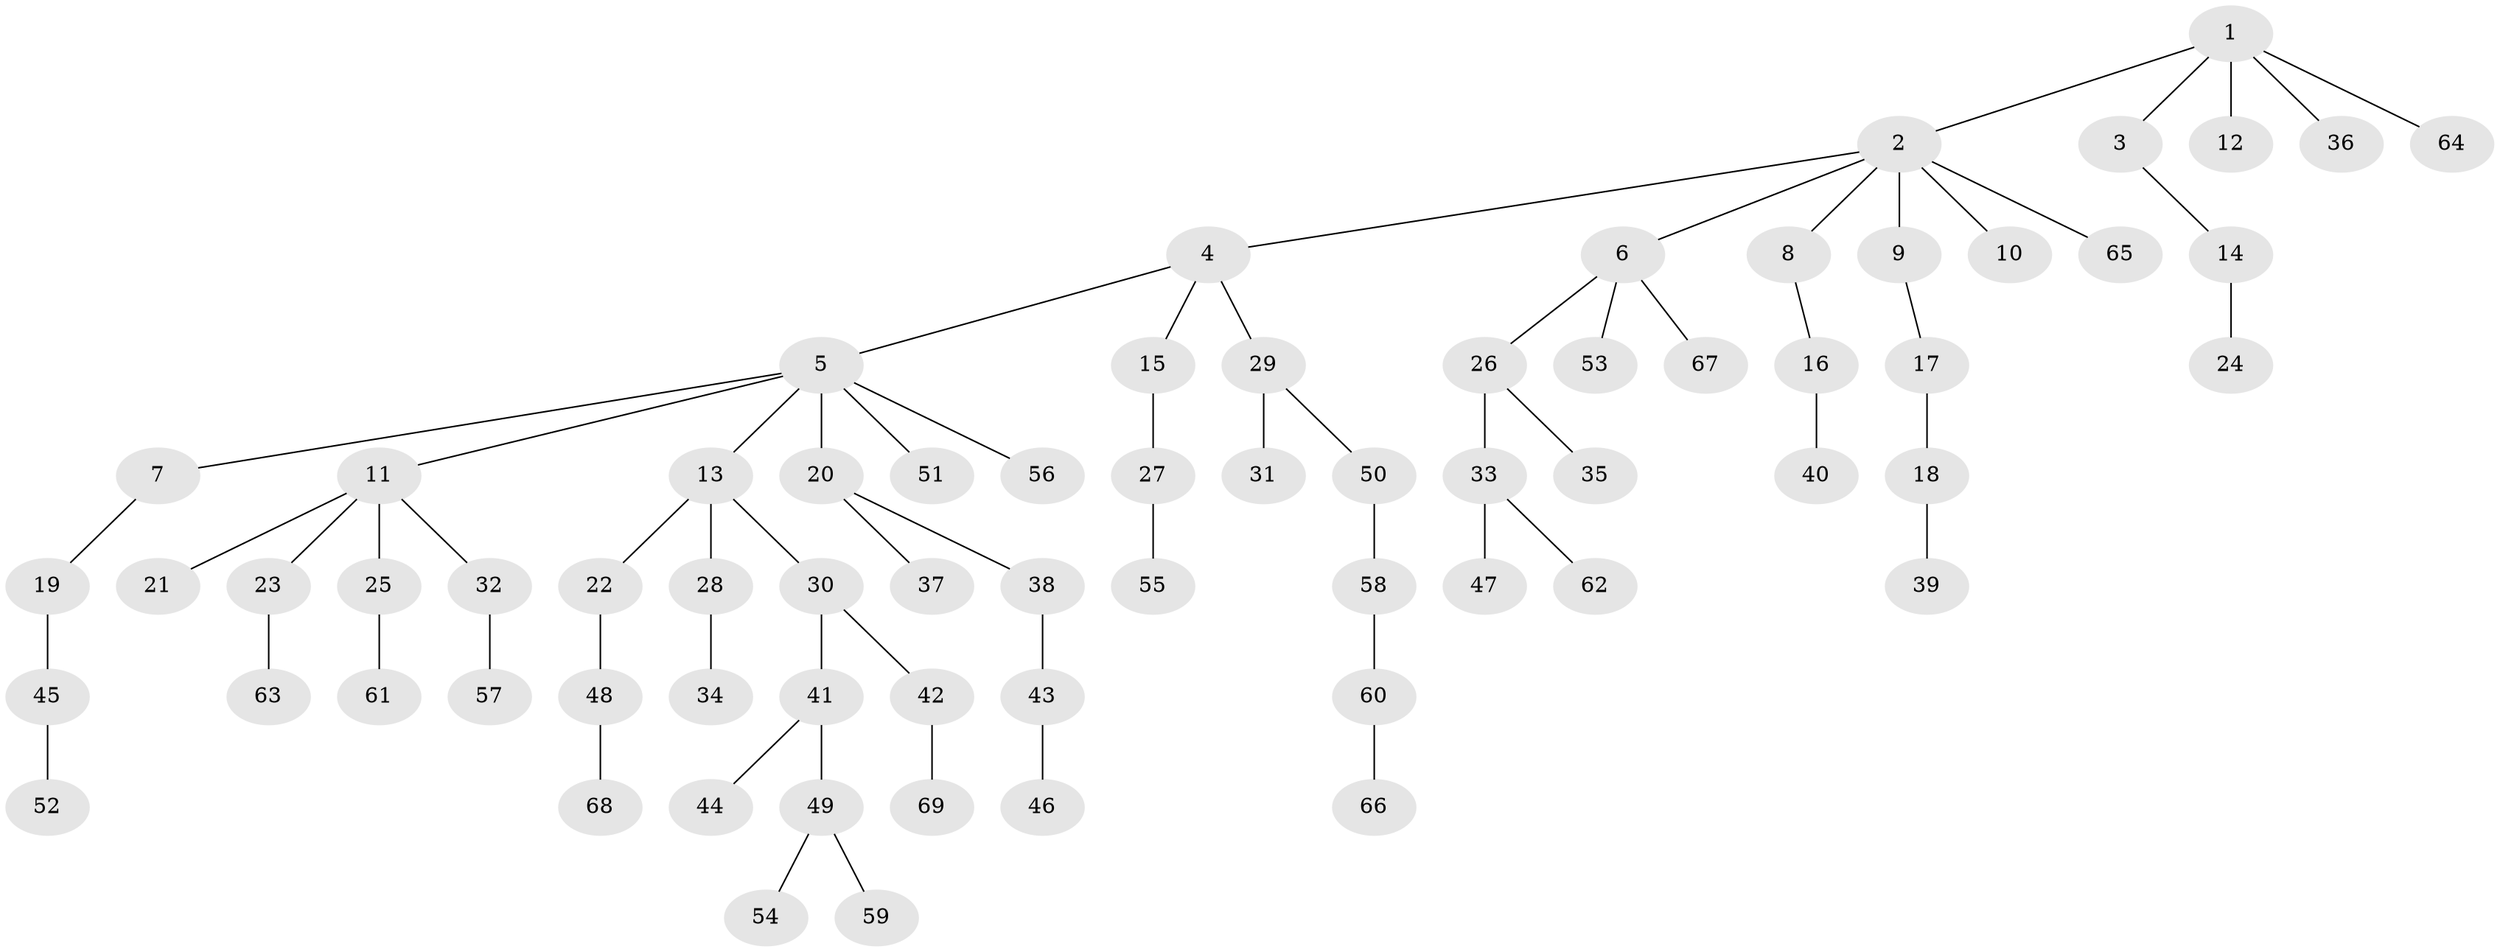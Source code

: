 // coarse degree distribution, {1: 0.75, 2: 0.2, 15: 0.05}
// Generated by graph-tools (version 1.1) at 2025/56/03/04/25 21:56:04]
// undirected, 69 vertices, 68 edges
graph export_dot {
graph [start="1"]
  node [color=gray90,style=filled];
  1;
  2;
  3;
  4;
  5;
  6;
  7;
  8;
  9;
  10;
  11;
  12;
  13;
  14;
  15;
  16;
  17;
  18;
  19;
  20;
  21;
  22;
  23;
  24;
  25;
  26;
  27;
  28;
  29;
  30;
  31;
  32;
  33;
  34;
  35;
  36;
  37;
  38;
  39;
  40;
  41;
  42;
  43;
  44;
  45;
  46;
  47;
  48;
  49;
  50;
  51;
  52;
  53;
  54;
  55;
  56;
  57;
  58;
  59;
  60;
  61;
  62;
  63;
  64;
  65;
  66;
  67;
  68;
  69;
  1 -- 2;
  1 -- 3;
  1 -- 12;
  1 -- 36;
  1 -- 64;
  2 -- 4;
  2 -- 6;
  2 -- 8;
  2 -- 9;
  2 -- 10;
  2 -- 65;
  3 -- 14;
  4 -- 5;
  4 -- 15;
  4 -- 29;
  5 -- 7;
  5 -- 11;
  5 -- 13;
  5 -- 20;
  5 -- 51;
  5 -- 56;
  6 -- 26;
  6 -- 53;
  6 -- 67;
  7 -- 19;
  8 -- 16;
  9 -- 17;
  11 -- 21;
  11 -- 23;
  11 -- 25;
  11 -- 32;
  13 -- 22;
  13 -- 28;
  13 -- 30;
  14 -- 24;
  15 -- 27;
  16 -- 40;
  17 -- 18;
  18 -- 39;
  19 -- 45;
  20 -- 37;
  20 -- 38;
  22 -- 48;
  23 -- 63;
  25 -- 61;
  26 -- 33;
  26 -- 35;
  27 -- 55;
  28 -- 34;
  29 -- 31;
  29 -- 50;
  30 -- 41;
  30 -- 42;
  32 -- 57;
  33 -- 47;
  33 -- 62;
  38 -- 43;
  41 -- 44;
  41 -- 49;
  42 -- 69;
  43 -- 46;
  45 -- 52;
  48 -- 68;
  49 -- 54;
  49 -- 59;
  50 -- 58;
  58 -- 60;
  60 -- 66;
}
